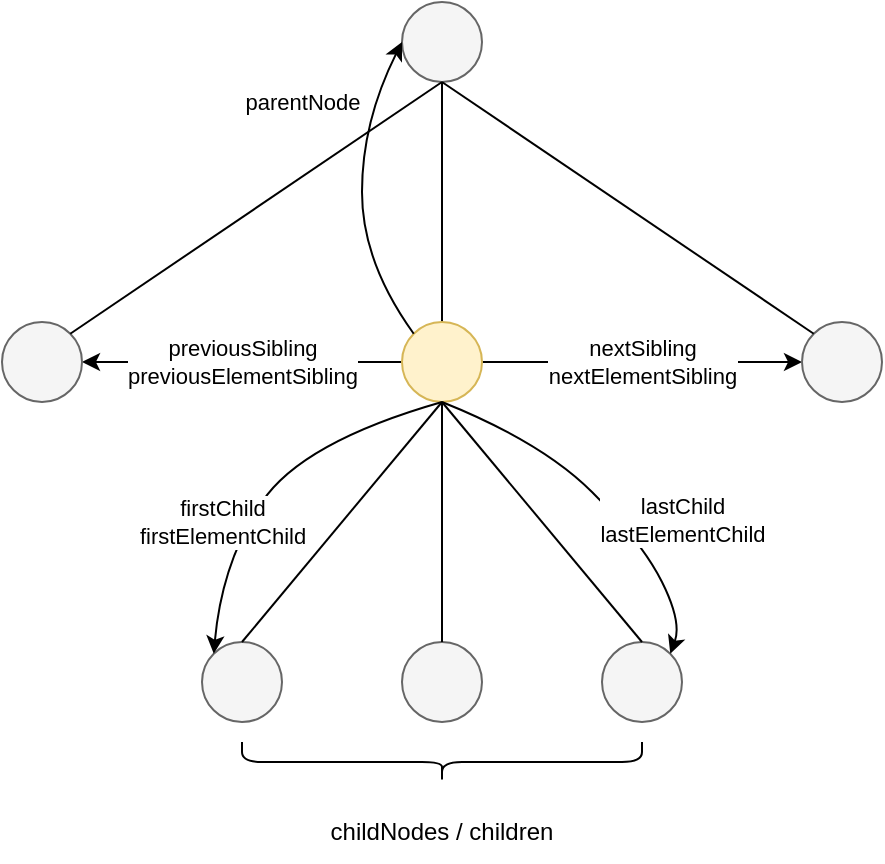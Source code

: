 <mxfile version="20.2.3" type="device"><diagram id="0VQg7hoaCN81N3aVqzSO" name="페이지-1"><mxGraphModel dx="1298" dy="840" grid="1" gridSize="10" guides="1" tooltips="1" connect="1" arrows="1" fold="1" page="1" pageScale="1" pageWidth="827" pageHeight="1169" math="0" shadow="0"><root><mxCell id="0"/><mxCell id="1" parent="0"/><mxCell id="sXmNB53Irxn-HXrIIrm5-10" style="edgeStyle=orthogonalEdgeStyle;rounded=0;orthogonalLoop=1;jettySize=auto;html=1;exitX=0.5;exitY=1;exitDx=0;exitDy=0;entryX=0.5;entryY=0;entryDx=0;entryDy=0;endArrow=none;endFill=0;" edge="1" parent="1" source="sXmNB53Irxn-HXrIIrm5-1" target="sXmNB53Irxn-HXrIIrm5-2"><mxGeometry relative="1" as="geometry"/></mxCell><mxCell id="sXmNB53Irxn-HXrIIrm5-1" value="" style="ellipse;whiteSpace=wrap;html=1;aspect=fixed;fillColor=#f5f5f5;fontColor=#333333;strokeColor=#666666;" vertex="1" parent="1"><mxGeometry x="360" y="200" width="40" height="40" as="geometry"/></mxCell><mxCell id="sXmNB53Irxn-HXrIIrm5-8" value="nextSibling&lt;br&gt;nextElementSibling" style="edgeStyle=orthogonalEdgeStyle;rounded=0;orthogonalLoop=1;jettySize=auto;html=1;exitX=1;exitY=0.5;exitDx=0;exitDy=0;entryX=0;entryY=0.5;entryDx=0;entryDy=0;" edge="1" parent="1" source="sXmNB53Irxn-HXrIIrm5-2" target="sXmNB53Irxn-HXrIIrm5-3"><mxGeometry relative="1" as="geometry"/></mxCell><mxCell id="sXmNB53Irxn-HXrIIrm5-9" value="previousSibling&lt;br&gt;previousElementSibling" style="edgeStyle=orthogonalEdgeStyle;rounded=0;orthogonalLoop=1;jettySize=auto;html=1;exitX=0;exitY=0.5;exitDx=0;exitDy=0;entryX=1;entryY=0.5;entryDx=0;entryDy=0;" edge="1" parent="1" source="sXmNB53Irxn-HXrIIrm5-2" target="sXmNB53Irxn-HXrIIrm5-4"><mxGeometry relative="1" as="geometry"/></mxCell><mxCell id="sXmNB53Irxn-HXrIIrm5-2" value="" style="ellipse;whiteSpace=wrap;html=1;aspect=fixed;fillColor=#fff2cc;strokeColor=#d6b656;" vertex="1" parent="1"><mxGeometry x="360" y="360" width="40" height="40" as="geometry"/></mxCell><mxCell id="sXmNB53Irxn-HXrIIrm5-3" value="" style="ellipse;whiteSpace=wrap;html=1;aspect=fixed;fillColor=#f5f5f5;fontColor=#333333;strokeColor=#666666;" vertex="1" parent="1"><mxGeometry x="560" y="360" width="40" height="40" as="geometry"/></mxCell><mxCell id="sXmNB53Irxn-HXrIIrm5-4" value="" style="ellipse;whiteSpace=wrap;html=1;aspect=fixed;fillColor=#f5f5f5;fontColor=#333333;strokeColor=#666666;" vertex="1" parent="1"><mxGeometry x="160" y="360" width="40" height="40" as="geometry"/></mxCell><mxCell id="sXmNB53Irxn-HXrIIrm5-5" value="" style="ellipse;whiteSpace=wrap;html=1;aspect=fixed;fillColor=#f5f5f5;fontColor=#333333;strokeColor=#666666;" vertex="1" parent="1"><mxGeometry x="360" y="520" width="40" height="40" as="geometry"/></mxCell><mxCell id="sXmNB53Irxn-HXrIIrm5-6" value="" style="ellipse;whiteSpace=wrap;html=1;aspect=fixed;fillColor=#f5f5f5;fontColor=#333333;strokeColor=#666666;" vertex="1" parent="1"><mxGeometry x="460" y="520" width="40" height="40" as="geometry"/></mxCell><mxCell id="sXmNB53Irxn-HXrIIrm5-7" value="" style="ellipse;whiteSpace=wrap;html=1;aspect=fixed;fillColor=#f5f5f5;fontColor=#333333;strokeColor=#666666;" vertex="1" parent="1"><mxGeometry x="260" y="520" width="40" height="40" as="geometry"/></mxCell><mxCell id="sXmNB53Irxn-HXrIIrm5-12" value="" style="endArrow=none;html=1;rounded=0;entryX=0.5;entryY=1;entryDx=0;entryDy=0;exitX=0;exitY=0;exitDx=0;exitDy=0;" edge="1" parent="1" source="sXmNB53Irxn-HXrIIrm5-3" target="sXmNB53Irxn-HXrIIrm5-1"><mxGeometry width="50" height="50" relative="1" as="geometry"><mxPoint x="390" y="450" as="sourcePoint"/><mxPoint x="440" y="400" as="targetPoint"/></mxGeometry></mxCell><mxCell id="sXmNB53Irxn-HXrIIrm5-13" value="" style="endArrow=none;html=1;rounded=0;exitX=1;exitY=0;exitDx=0;exitDy=0;entryX=0.5;entryY=1;entryDx=0;entryDy=0;" edge="1" parent="1" source="sXmNB53Irxn-HXrIIrm5-4" target="sXmNB53Irxn-HXrIIrm5-1"><mxGeometry width="50" height="50" relative="1" as="geometry"><mxPoint x="390" y="450" as="sourcePoint"/><mxPoint x="440" y="400" as="targetPoint"/></mxGeometry></mxCell><mxCell id="sXmNB53Irxn-HXrIIrm5-15" value="parentNode" style="curved=1;endArrow=classic;html=1;rounded=0;entryX=0;entryY=0.5;entryDx=0;entryDy=0;exitX=0;exitY=0;exitDx=0;exitDy=0;" edge="1" parent="1" source="sXmNB53Irxn-HXrIIrm5-2" target="sXmNB53Irxn-HXrIIrm5-1"><mxGeometry x="0.437" y="32" width="50" height="50" relative="1" as="geometry"><mxPoint x="390" y="440" as="sourcePoint"/><mxPoint x="440" y="390" as="targetPoint"/><Array as="points"><mxPoint x="340" y="330"/><mxPoint x="340" y="260"/></Array><mxPoint x="-1" y="4" as="offset"/></mxGeometry></mxCell><mxCell id="sXmNB53Irxn-HXrIIrm5-17" value="" style="endArrow=none;html=1;rounded=0;entryX=0.5;entryY=1;entryDx=0;entryDy=0;exitX=0.5;exitY=0;exitDx=0;exitDy=0;" edge="1" parent="1" source="sXmNB53Irxn-HXrIIrm5-7" target="sXmNB53Irxn-HXrIIrm5-2"><mxGeometry width="50" height="50" relative="1" as="geometry"><mxPoint x="390" y="440" as="sourcePoint"/><mxPoint x="440" y="390" as="targetPoint"/></mxGeometry></mxCell><mxCell id="sXmNB53Irxn-HXrIIrm5-18" value="" style="endArrow=none;html=1;rounded=0;exitX=0.5;exitY=0;exitDx=0;exitDy=0;entryX=0.5;entryY=1;entryDx=0;entryDy=0;" edge="1" parent="1" source="sXmNB53Irxn-HXrIIrm5-5" target="sXmNB53Irxn-HXrIIrm5-2"><mxGeometry width="50" height="50" relative="1" as="geometry"><mxPoint x="390" y="440" as="sourcePoint"/><mxPoint x="440" y="390" as="targetPoint"/></mxGeometry></mxCell><mxCell id="sXmNB53Irxn-HXrIIrm5-19" value="" style="endArrow=none;html=1;rounded=0;entryX=0.5;entryY=0;entryDx=0;entryDy=0;exitX=0.5;exitY=1;exitDx=0;exitDy=0;" edge="1" parent="1" source="sXmNB53Irxn-HXrIIrm5-2" target="sXmNB53Irxn-HXrIIrm5-6"><mxGeometry width="50" height="50" relative="1" as="geometry"><mxPoint x="390" y="440" as="sourcePoint"/><mxPoint x="440" y="390" as="targetPoint"/></mxGeometry></mxCell><mxCell id="sXmNB53Irxn-HXrIIrm5-20" value="" style="shape=curlyBracket;whiteSpace=wrap;html=1;rounded=1;flipH=1;rotation=90;" vertex="1" parent="1"><mxGeometry x="370" y="480" width="20" height="200" as="geometry"/></mxCell><mxCell id="sXmNB53Irxn-HXrIIrm5-21" value="childNodes / children" style="text;html=1;strokeColor=none;fillColor=none;align=center;verticalAlign=middle;whiteSpace=wrap;rounded=0;" vertex="1" parent="1"><mxGeometry x="280" y="600" width="200" height="30" as="geometry"/></mxCell><mxCell id="sXmNB53Irxn-HXrIIrm5-22" value="lastChild&lt;br&gt;lastElementChild" style="curved=1;endArrow=classic;html=1;rounded=0;exitX=0.5;exitY=1;exitDx=0;exitDy=0;entryX=1;entryY=0;entryDx=0;entryDy=0;" edge="1" parent="1" source="sXmNB53Irxn-HXrIIrm5-2" target="sXmNB53Irxn-HXrIIrm5-6"><mxGeometry x="0.338" y="22" width="50" height="50" relative="1" as="geometry"><mxPoint x="540" y="510" as="sourcePoint"/><mxPoint x="590" y="460" as="targetPoint"/><Array as="points"><mxPoint x="430" y="420"/><mxPoint x="480" y="470"/><mxPoint x="500" y="510"/></Array><mxPoint y="-1" as="offset"/></mxGeometry></mxCell><mxCell id="sXmNB53Irxn-HXrIIrm5-23" value="firstChild&lt;br&gt;firstElementChild" style="curved=1;endArrow=classic;html=1;rounded=0;exitX=0.5;exitY=1;exitDx=0;exitDy=0;entryX=0;entryY=0;entryDx=0;entryDy=0;" edge="1" parent="1" source="sXmNB53Irxn-HXrIIrm5-2" target="sXmNB53Irxn-HXrIIrm5-7"><mxGeometry x="0.344" y="-11" width="50" height="50" relative="1" as="geometry"><mxPoint x="150" y="510" as="sourcePoint"/><mxPoint x="200" y="460" as="targetPoint"/><Array as="points"><mxPoint x="310" y="420"/><mxPoint x="270" y="480"/></Array><mxPoint as="offset"/></mxGeometry></mxCell></root></mxGraphModel></diagram></mxfile>
